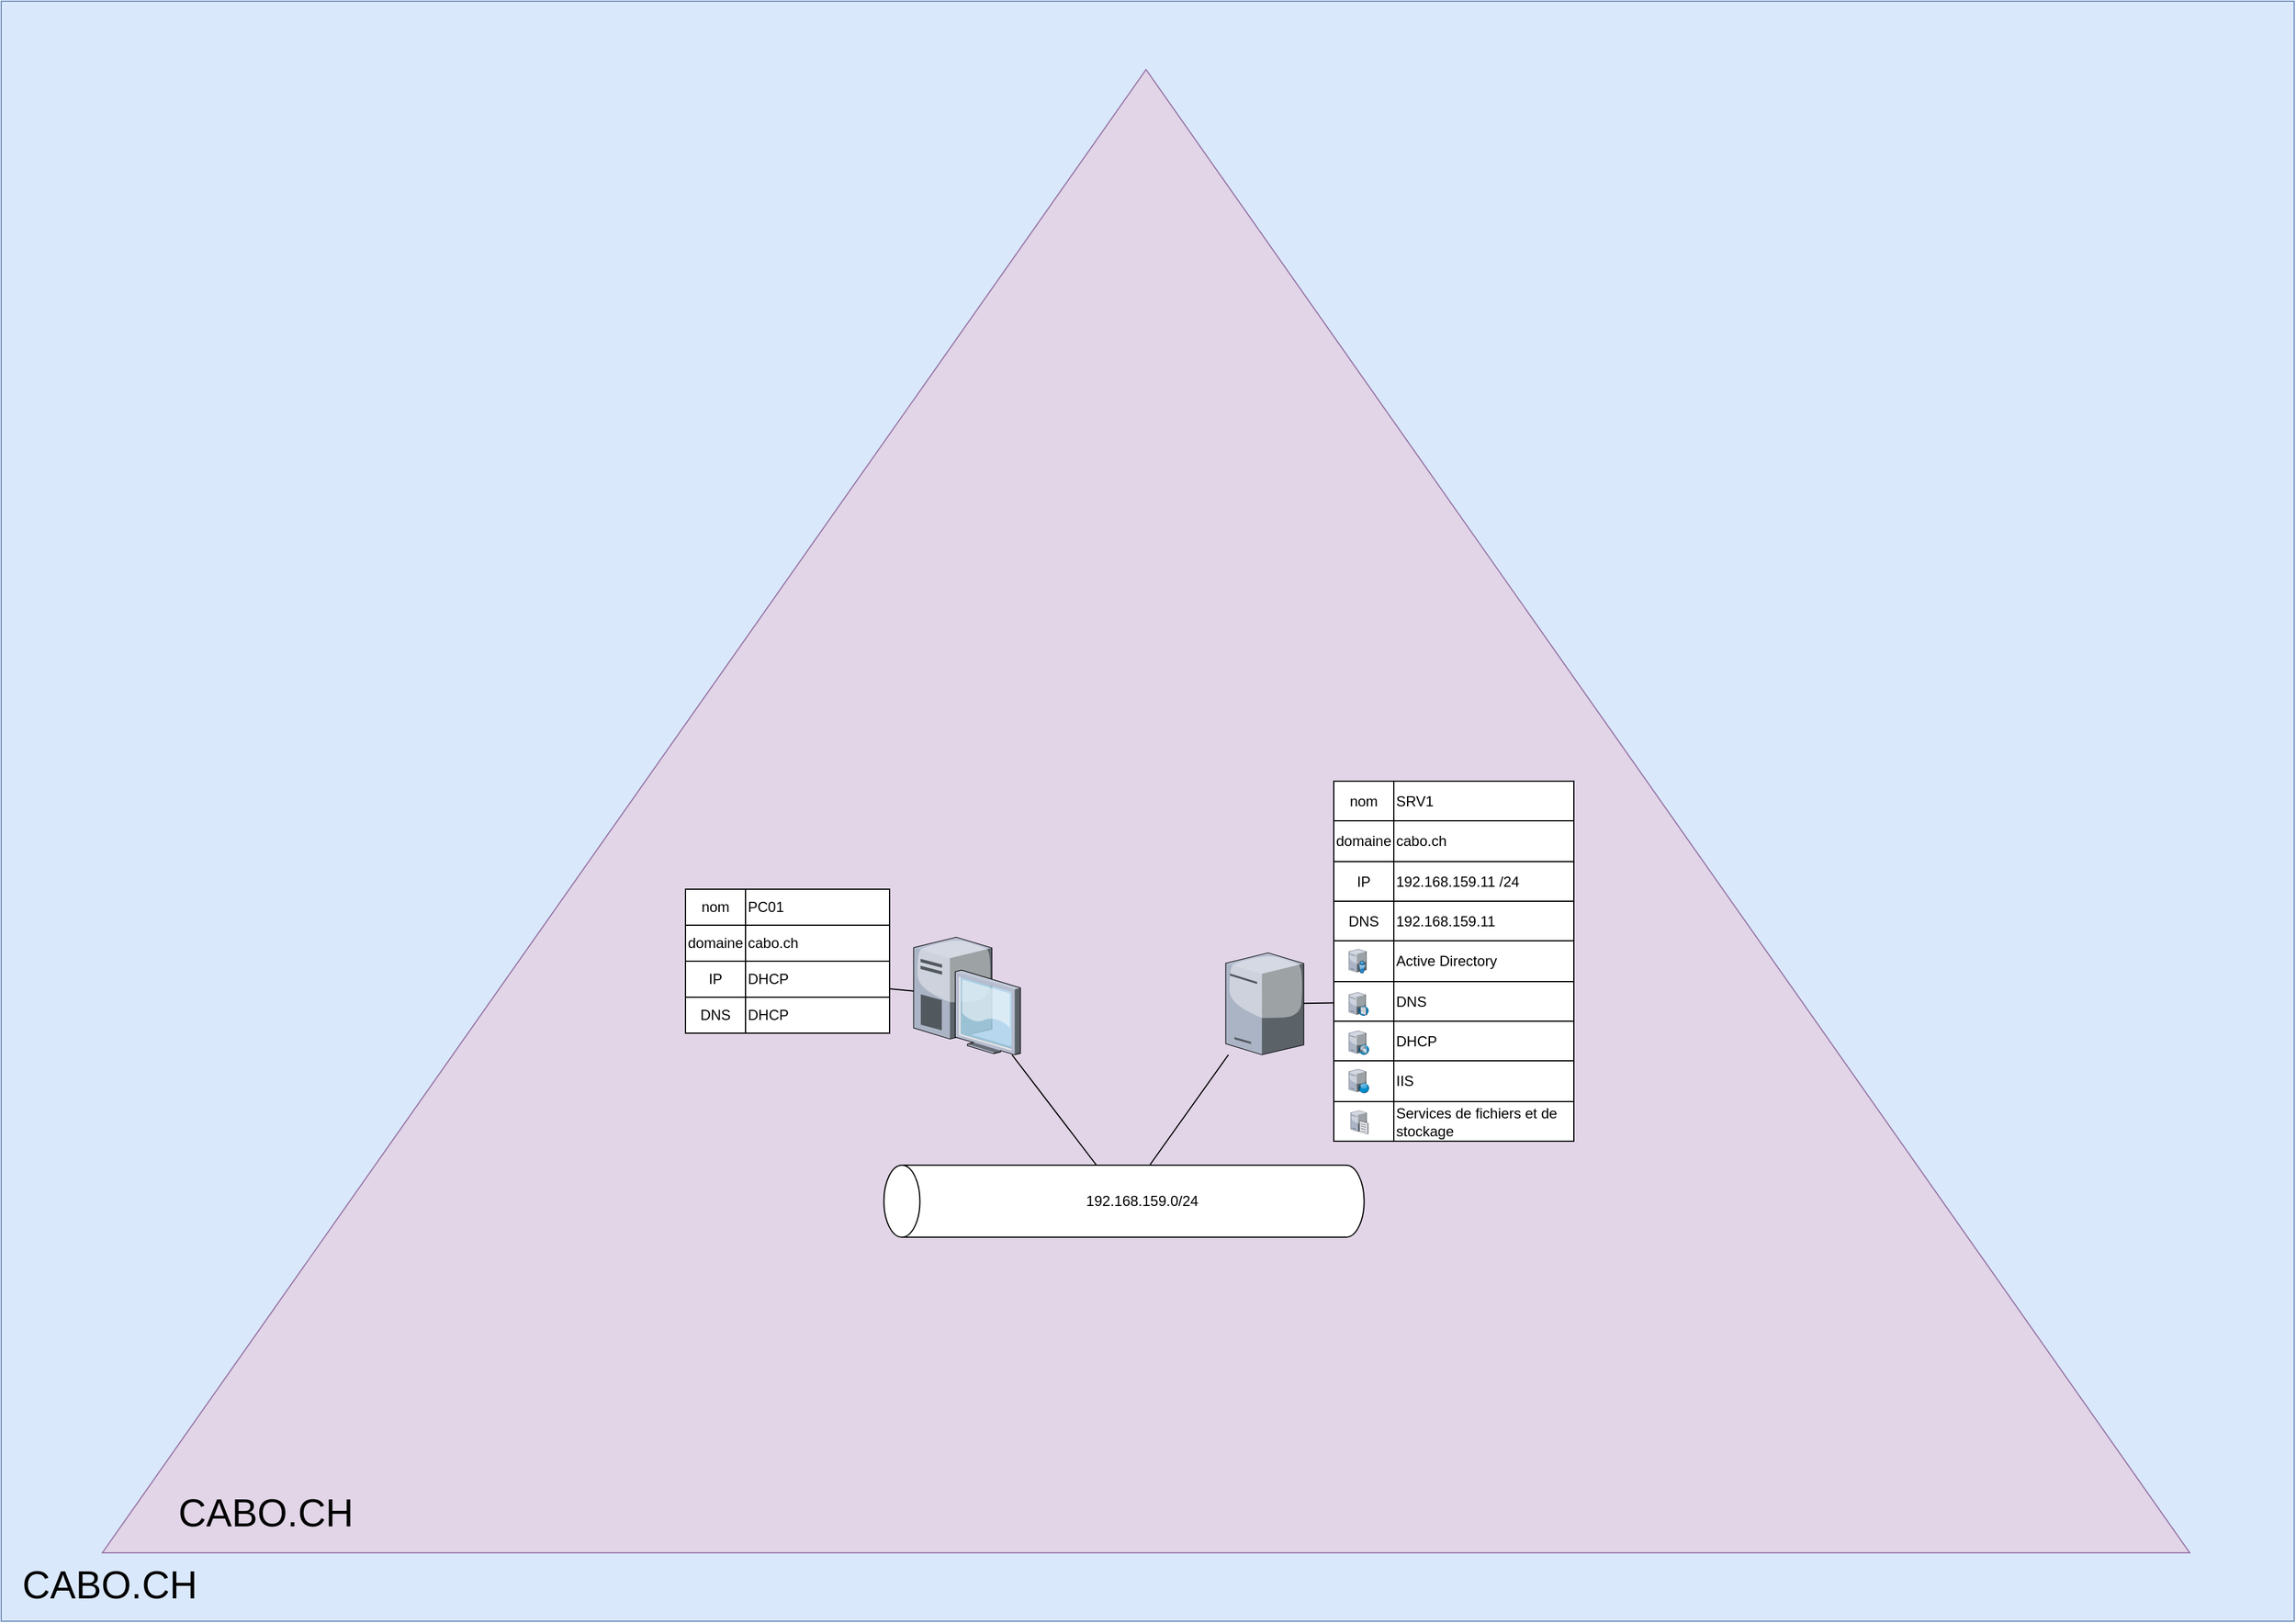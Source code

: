 <mxfile version="15.4.0" type="device"><diagram id="1HpGjEDfOVpS17Qn43Pt" name="Page-1"><mxGraphModel dx="2839" dy="1887" grid="1" gridSize="10" guides="1" tooltips="1" connect="1" arrows="1" fold="1" page="1" pageScale="1" pageWidth="827" pageHeight="1169" math="0" shadow="0"><root><mxCell id="0"/><mxCell id="1" parent="0"/><mxCell id="-kyeoJwahtp-xJOFDnog-60" value="" style="rounded=0;whiteSpace=wrap;html=1;align=left;container=1;collapsible=0;fillColor=#dae8fc;strokeColor=#6c8ebf;recursiveResize=0;expand=0;" vertex="1" parent="1"><mxGeometry x="-1090" y="-650" width="1910" height="1350" as="geometry"/></mxCell><mxCell id="-kyeoJwahtp-xJOFDnog-61" value="" style="triangle;whiteSpace=wrap;html=1;align=left;rotation=-90;container=1;collapsible=0;fillColor=#e1d5e7;strokeColor=#9673a6;recursiveResize=0;expand=0;" vertex="1" parent="-kyeoJwahtp-xJOFDnog-60"><mxGeometry x="335.63" y="-194.37" width="1235.97" height="1738.75" as="geometry"/></mxCell><mxCell id="-kyeoJwahtp-xJOFDnog-3" value="" style="group" vertex="1" connectable="0" parent="-kyeoJwahtp-xJOFDnog-61"><mxGeometry x="399.64" y="1164.37" width="400" height="60" as="geometry"/></mxCell><mxCell id="-kyeoJwahtp-xJOFDnog-1" value="" style="shape=cylinder3;whiteSpace=wrap;html=1;boundedLbl=1;backgroundOutline=1;size=15;rotation=-90;" vertex="1" parent="-kyeoJwahtp-xJOFDnog-3"><mxGeometry x="170" y="-170" width="60" height="400" as="geometry"/></mxCell><mxCell id="-kyeoJwahtp-xJOFDnog-2" value="192.168.159.0/24" style="text;html=1;align=center;verticalAlign=middle;resizable=0;points=[];autosize=1;strokeColor=none;fillColor=none;" vertex="1" parent="-kyeoJwahtp-xJOFDnog-3"><mxGeometry x="160" y="20" width="110" height="20" as="geometry"/></mxCell><mxCell id="-kyeoJwahtp-xJOFDnog-62" value="" style="edgeStyle=none;rounded=0;orthogonalLoop=1;jettySize=auto;html=1;endArrow=none;endFill=0;" edge="1" parent="-kyeoJwahtp-xJOFDnog-61" source="-kyeoJwahtp-xJOFDnog-4" target="-kyeoJwahtp-xJOFDnog-1"><mxGeometry relative="1" as="geometry"/></mxCell><mxCell id="-kyeoJwahtp-xJOFDnog-4" value="" style="verticalLabelPosition=bottom;sketch=0;aspect=fixed;html=1;verticalAlign=top;strokeColor=none;align=center;outlineConnect=0;shape=mxgraph.citrix.desktop;" vertex="1" parent="-kyeoJwahtp-xJOFDnog-61"><mxGeometry x="424.37" y="974.37" width="89" height="98" as="geometry"/></mxCell><mxCell id="-kyeoJwahtp-xJOFDnog-63" value="" style="edgeStyle=none;rounded=0;orthogonalLoop=1;jettySize=auto;html=1;endArrow=none;endFill=0;" edge="1" parent="-kyeoJwahtp-xJOFDnog-61" source="-kyeoJwahtp-xJOFDnog-5" target="-kyeoJwahtp-xJOFDnog-1"><mxGeometry relative="1" as="geometry"/></mxCell><mxCell id="-kyeoJwahtp-xJOFDnog-5" value="" style="verticalLabelPosition=bottom;sketch=0;aspect=fixed;html=1;verticalAlign=top;strokeColor=none;align=center;outlineConnect=0;shape=mxgraph.citrix.license_server;" vertex="1" parent="-kyeoJwahtp-xJOFDnog-61"><mxGeometry x="684.37" y="987.37" width="65" height="85" as="geometry"/></mxCell><mxCell id="-kyeoJwahtp-xJOFDnog-6" value="" style="shape=table;html=1;whiteSpace=wrap;startSize=0;container=1;collapsible=0;childLayout=tableLayout;" vertex="1" parent="-kyeoJwahtp-xJOFDnog-61"><mxGeometry x="234.37" y="934.37" width="170" height="120" as="geometry"/></mxCell><mxCell id="-kyeoJwahtp-xJOFDnog-7" value="" style="shape=partialRectangle;html=1;whiteSpace=wrap;collapsible=0;dropTarget=0;pointerEvents=0;fillColor=none;top=0;left=0;bottom=0;right=0;points=[[0,0.5],[1,0.5]];portConstraint=eastwest;" vertex="1" parent="-kyeoJwahtp-xJOFDnog-6"><mxGeometry width="170" height="30" as="geometry"/></mxCell><mxCell id="-kyeoJwahtp-xJOFDnog-8" value="nom&lt;br&gt;" style="shape=partialRectangle;html=1;whiteSpace=wrap;connectable=0;fillColor=none;top=0;left=0;bottom=0;right=0;overflow=hidden;pointerEvents=1;" vertex="1" parent="-kyeoJwahtp-xJOFDnog-7"><mxGeometry width="50" height="30" as="geometry"><mxRectangle width="50" height="30" as="alternateBounds"/></mxGeometry></mxCell><mxCell id="-kyeoJwahtp-xJOFDnog-9" value="PC01" style="shape=partialRectangle;html=1;whiteSpace=wrap;connectable=0;fillColor=none;top=0;left=0;bottom=0;right=0;overflow=hidden;pointerEvents=1;align=left;" vertex="1" parent="-kyeoJwahtp-xJOFDnog-7"><mxGeometry x="50" width="120" height="30" as="geometry"><mxRectangle width="120" height="30" as="alternateBounds"/></mxGeometry></mxCell><mxCell id="-kyeoJwahtp-xJOFDnog-11" value="" style="shape=partialRectangle;html=1;whiteSpace=wrap;collapsible=0;dropTarget=0;pointerEvents=0;fillColor=none;top=0;left=0;bottom=0;right=0;points=[[0,0.5],[1,0.5]];portConstraint=eastwest;" vertex="1" parent="-kyeoJwahtp-xJOFDnog-6"><mxGeometry y="30" width="170" height="30" as="geometry"/></mxCell><mxCell id="-kyeoJwahtp-xJOFDnog-12" value="domaine" style="shape=partialRectangle;html=1;whiteSpace=wrap;connectable=0;fillColor=none;top=0;left=0;bottom=0;right=0;overflow=hidden;pointerEvents=1;" vertex="1" parent="-kyeoJwahtp-xJOFDnog-11"><mxGeometry width="50" height="30" as="geometry"><mxRectangle width="50" height="30" as="alternateBounds"/></mxGeometry></mxCell><mxCell id="-kyeoJwahtp-xJOFDnog-13" value="cabo.ch" style="shape=partialRectangle;html=1;whiteSpace=wrap;connectable=0;fillColor=none;top=0;left=0;bottom=0;right=0;overflow=hidden;pointerEvents=1;align=left;" vertex="1" parent="-kyeoJwahtp-xJOFDnog-11"><mxGeometry x="50" width="120" height="30" as="geometry"><mxRectangle width="120" height="30" as="alternateBounds"/></mxGeometry></mxCell><mxCell id="-kyeoJwahtp-xJOFDnog-15" value="" style="shape=partialRectangle;html=1;whiteSpace=wrap;collapsible=0;dropTarget=0;pointerEvents=0;fillColor=none;top=0;left=0;bottom=0;right=0;points=[[0,0.5],[1,0.5]];portConstraint=eastwest;" vertex="1" parent="-kyeoJwahtp-xJOFDnog-6"><mxGeometry y="60" width="170" height="30" as="geometry"/></mxCell><mxCell id="-kyeoJwahtp-xJOFDnog-16" value="IP" style="shape=partialRectangle;html=1;whiteSpace=wrap;connectable=0;fillColor=none;top=0;left=0;bottom=0;right=0;overflow=hidden;pointerEvents=1;" vertex="1" parent="-kyeoJwahtp-xJOFDnog-15"><mxGeometry width="50" height="30" as="geometry"><mxRectangle width="50" height="30" as="alternateBounds"/></mxGeometry></mxCell><mxCell id="-kyeoJwahtp-xJOFDnog-17" value="DHCP" style="shape=partialRectangle;html=1;whiteSpace=wrap;connectable=0;fillColor=none;top=0;left=0;bottom=0;right=0;overflow=hidden;pointerEvents=1;align=left;" vertex="1" parent="-kyeoJwahtp-xJOFDnog-15"><mxGeometry x="50" width="120" height="30" as="geometry"><mxRectangle width="120" height="30" as="alternateBounds"/></mxGeometry></mxCell><mxCell id="-kyeoJwahtp-xJOFDnog-19" style="shape=partialRectangle;html=1;whiteSpace=wrap;collapsible=0;dropTarget=0;pointerEvents=0;fillColor=none;top=0;left=0;bottom=0;right=0;points=[[0,0.5],[1,0.5]];portConstraint=eastwest;" vertex="1" parent="-kyeoJwahtp-xJOFDnog-6"><mxGeometry y="90" width="170" height="30" as="geometry"/></mxCell><mxCell id="-kyeoJwahtp-xJOFDnog-20" value="DNS" style="shape=partialRectangle;html=1;whiteSpace=wrap;connectable=0;fillColor=none;top=0;left=0;bottom=0;right=0;overflow=hidden;pointerEvents=1;" vertex="1" parent="-kyeoJwahtp-xJOFDnog-19"><mxGeometry width="50" height="30" as="geometry"><mxRectangle width="50" height="30" as="alternateBounds"/></mxGeometry></mxCell><mxCell id="-kyeoJwahtp-xJOFDnog-21" value="DHCP" style="shape=partialRectangle;html=1;whiteSpace=wrap;connectable=0;fillColor=none;top=0;left=0;bottom=0;right=0;overflow=hidden;pointerEvents=1;align=left;" vertex="1" parent="-kyeoJwahtp-xJOFDnog-19"><mxGeometry x="50" width="120" height="30" as="geometry"><mxRectangle width="120" height="30" as="alternateBounds"/></mxGeometry></mxCell><mxCell id="-kyeoJwahtp-xJOFDnog-59" value="" style="edgeStyle=none;rounded=0;orthogonalLoop=1;jettySize=auto;html=1;endArrow=none;endFill=0;" edge="1" parent="-kyeoJwahtp-xJOFDnog-61" source="-kyeoJwahtp-xJOFDnog-4" target="-kyeoJwahtp-xJOFDnog-15"><mxGeometry relative="1" as="geometry"><mxPoint x="344.37" y="1023.37" as="targetPoint"/></mxGeometry></mxCell><mxCell id="-kyeoJwahtp-xJOFDnog-56" value="" style="group" vertex="1" connectable="0" parent="-kyeoJwahtp-xJOFDnog-61"><mxGeometry x="774.37" y="844.37" width="200" height="300" as="geometry"/></mxCell><mxCell id="-kyeoJwahtp-xJOFDnog-22" value="" style="shape=table;html=1;whiteSpace=wrap;startSize=0;container=1;collapsible=0;childLayout=tableLayout;" vertex="1" parent="-kyeoJwahtp-xJOFDnog-56"><mxGeometry width="200" height="300" as="geometry"/></mxCell><mxCell id="-kyeoJwahtp-xJOFDnog-23" value="" style="shape=partialRectangle;html=1;whiteSpace=wrap;collapsible=0;dropTarget=0;pointerEvents=0;fillColor=none;top=0;left=0;bottom=0;right=0;points=[[0,0.5],[1,0.5]];portConstraint=eastwest;" vertex="1" parent="-kyeoJwahtp-xJOFDnog-22"><mxGeometry width="200" height="33" as="geometry"/></mxCell><mxCell id="-kyeoJwahtp-xJOFDnog-24" value="nom&lt;br&gt;" style="shape=partialRectangle;html=1;whiteSpace=wrap;connectable=0;fillColor=none;top=0;left=0;bottom=0;right=0;overflow=hidden;pointerEvents=1;" vertex="1" parent="-kyeoJwahtp-xJOFDnog-23"><mxGeometry width="50" height="33" as="geometry"><mxRectangle width="50" height="33" as="alternateBounds"/></mxGeometry></mxCell><mxCell id="-kyeoJwahtp-xJOFDnog-25" value="SRV1" style="shape=partialRectangle;html=1;whiteSpace=wrap;connectable=0;fillColor=none;top=0;left=0;bottom=0;right=0;overflow=hidden;pointerEvents=1;align=left;" vertex="1" parent="-kyeoJwahtp-xJOFDnog-23"><mxGeometry x="50" width="150" height="33" as="geometry"><mxRectangle width="150" height="33" as="alternateBounds"/></mxGeometry></mxCell><mxCell id="-kyeoJwahtp-xJOFDnog-26" value="" style="shape=partialRectangle;html=1;whiteSpace=wrap;collapsible=0;dropTarget=0;pointerEvents=0;fillColor=none;top=0;left=0;bottom=0;right=0;points=[[0,0.5],[1,0.5]];portConstraint=eastwest;" vertex="1" parent="-kyeoJwahtp-xJOFDnog-22"><mxGeometry y="33" width="200" height="34" as="geometry"/></mxCell><mxCell id="-kyeoJwahtp-xJOFDnog-27" value="domaine" style="shape=partialRectangle;html=1;whiteSpace=wrap;connectable=0;fillColor=none;top=0;left=0;bottom=0;right=0;overflow=hidden;pointerEvents=1;" vertex="1" parent="-kyeoJwahtp-xJOFDnog-26"><mxGeometry width="50" height="34" as="geometry"><mxRectangle width="50" height="34" as="alternateBounds"/></mxGeometry></mxCell><mxCell id="-kyeoJwahtp-xJOFDnog-28" value="cabo.ch" style="shape=partialRectangle;html=1;whiteSpace=wrap;connectable=0;fillColor=none;top=0;left=0;bottom=0;right=0;overflow=hidden;pointerEvents=1;align=left;" vertex="1" parent="-kyeoJwahtp-xJOFDnog-26"><mxGeometry x="50" width="150" height="34" as="geometry"><mxRectangle width="150" height="34" as="alternateBounds"/></mxGeometry></mxCell><mxCell id="-kyeoJwahtp-xJOFDnog-29" value="" style="shape=partialRectangle;html=1;whiteSpace=wrap;collapsible=0;dropTarget=0;pointerEvents=0;fillColor=none;top=0;left=0;bottom=0;right=0;points=[[0,0.5],[1,0.5]];portConstraint=eastwest;" vertex="1" parent="-kyeoJwahtp-xJOFDnog-22"><mxGeometry y="67" width="200" height="33" as="geometry"/></mxCell><mxCell id="-kyeoJwahtp-xJOFDnog-30" value="IP" style="shape=partialRectangle;html=1;whiteSpace=wrap;connectable=0;fillColor=none;top=0;left=0;bottom=0;right=0;overflow=hidden;pointerEvents=1;" vertex="1" parent="-kyeoJwahtp-xJOFDnog-29"><mxGeometry width="50" height="33" as="geometry"><mxRectangle width="50" height="33" as="alternateBounds"/></mxGeometry></mxCell><mxCell id="-kyeoJwahtp-xJOFDnog-31" value="192.168.159.11 /24" style="shape=partialRectangle;html=1;whiteSpace=wrap;connectable=0;fillColor=none;top=0;left=0;bottom=0;right=0;overflow=hidden;pointerEvents=1;align=left;" vertex="1" parent="-kyeoJwahtp-xJOFDnog-29"><mxGeometry x="50" width="150" height="33" as="geometry"><mxRectangle width="150" height="33" as="alternateBounds"/></mxGeometry></mxCell><mxCell id="-kyeoJwahtp-xJOFDnog-32" style="shape=partialRectangle;html=1;whiteSpace=wrap;collapsible=0;dropTarget=0;pointerEvents=0;fillColor=none;top=0;left=0;bottom=0;right=0;points=[[0,0.5],[1,0.5]];portConstraint=eastwest;" vertex="1" parent="-kyeoJwahtp-xJOFDnog-22"><mxGeometry y="100" width="200" height="33" as="geometry"/></mxCell><mxCell id="-kyeoJwahtp-xJOFDnog-33" value="DNS" style="shape=partialRectangle;html=1;whiteSpace=wrap;connectable=0;fillColor=none;top=0;left=0;bottom=0;right=0;overflow=hidden;pointerEvents=1;" vertex="1" parent="-kyeoJwahtp-xJOFDnog-32"><mxGeometry width="50" height="33" as="geometry"><mxRectangle width="50" height="33" as="alternateBounds"/></mxGeometry></mxCell><mxCell id="-kyeoJwahtp-xJOFDnog-34" value="192.168.159.11" style="shape=partialRectangle;html=1;whiteSpace=wrap;connectable=0;fillColor=none;top=0;left=0;bottom=0;right=0;overflow=hidden;pointerEvents=1;align=left;" vertex="1" parent="-kyeoJwahtp-xJOFDnog-32"><mxGeometry x="50" width="150" height="33" as="geometry"><mxRectangle width="150" height="33" as="alternateBounds"/></mxGeometry></mxCell><mxCell id="-kyeoJwahtp-xJOFDnog-35" style="shape=partialRectangle;html=1;whiteSpace=wrap;collapsible=0;dropTarget=0;pointerEvents=0;fillColor=none;top=0;left=0;bottom=0;right=0;points=[[0,0.5],[1,0.5]];portConstraint=eastwest;" vertex="1" parent="-kyeoJwahtp-xJOFDnog-22"><mxGeometry y="133" width="200" height="34" as="geometry"/></mxCell><mxCell id="-kyeoJwahtp-xJOFDnog-36" style="shape=partialRectangle;html=1;whiteSpace=wrap;connectable=0;fillColor=none;top=0;left=0;bottom=0;right=0;overflow=hidden;pointerEvents=1;" vertex="1" parent="-kyeoJwahtp-xJOFDnog-35"><mxGeometry width="50" height="34" as="geometry"><mxRectangle width="50" height="34" as="alternateBounds"/></mxGeometry></mxCell><mxCell id="-kyeoJwahtp-xJOFDnog-37" value="Active Directory" style="shape=partialRectangle;html=1;whiteSpace=wrap;connectable=0;fillColor=none;top=0;left=0;bottom=0;right=0;overflow=hidden;pointerEvents=1;align=left;" vertex="1" parent="-kyeoJwahtp-xJOFDnog-35"><mxGeometry x="50" width="150" height="34" as="geometry"><mxRectangle width="150" height="34" as="alternateBounds"/></mxGeometry></mxCell><mxCell id="-kyeoJwahtp-xJOFDnog-38" style="shape=partialRectangle;html=1;whiteSpace=wrap;collapsible=0;dropTarget=0;pointerEvents=0;fillColor=none;top=0;left=0;bottom=0;right=0;points=[[0,0.5],[1,0.5]];portConstraint=eastwest;" vertex="1" parent="-kyeoJwahtp-xJOFDnog-22"><mxGeometry y="167" width="200" height="33" as="geometry"/></mxCell><mxCell id="-kyeoJwahtp-xJOFDnog-39" style="shape=partialRectangle;html=1;whiteSpace=wrap;connectable=0;fillColor=none;top=0;left=0;bottom=0;right=0;overflow=hidden;pointerEvents=1;" vertex="1" parent="-kyeoJwahtp-xJOFDnog-38"><mxGeometry width="50" height="33" as="geometry"><mxRectangle width="50" height="33" as="alternateBounds"/></mxGeometry></mxCell><mxCell id="-kyeoJwahtp-xJOFDnog-40" value="DNS" style="shape=partialRectangle;html=1;whiteSpace=wrap;connectable=0;fillColor=none;top=0;left=0;bottom=0;right=0;overflow=hidden;pointerEvents=1;align=left;" vertex="1" parent="-kyeoJwahtp-xJOFDnog-38"><mxGeometry x="50" width="150" height="33" as="geometry"><mxRectangle width="150" height="33" as="alternateBounds"/></mxGeometry></mxCell><mxCell id="-kyeoJwahtp-xJOFDnog-41" style="shape=partialRectangle;html=1;whiteSpace=wrap;collapsible=0;dropTarget=0;pointerEvents=0;fillColor=none;top=0;left=0;bottom=0;right=0;points=[[0,0.5],[1,0.5]];portConstraint=eastwest;" vertex="1" parent="-kyeoJwahtp-xJOFDnog-22"><mxGeometry y="200" width="200" height="33" as="geometry"/></mxCell><mxCell id="-kyeoJwahtp-xJOFDnog-42" style="shape=partialRectangle;html=1;whiteSpace=wrap;connectable=0;fillColor=none;top=0;left=0;bottom=0;right=0;overflow=hidden;pointerEvents=1;" vertex="1" parent="-kyeoJwahtp-xJOFDnog-41"><mxGeometry width="50" height="33" as="geometry"><mxRectangle width="50" height="33" as="alternateBounds"/></mxGeometry></mxCell><mxCell id="-kyeoJwahtp-xJOFDnog-43" value="DHCP" style="shape=partialRectangle;html=1;whiteSpace=wrap;connectable=0;fillColor=none;top=0;left=0;bottom=0;right=0;overflow=hidden;pointerEvents=1;align=left;" vertex="1" parent="-kyeoJwahtp-xJOFDnog-41"><mxGeometry x="50" width="150" height="33" as="geometry"><mxRectangle width="150" height="33" as="alternateBounds"/></mxGeometry></mxCell><mxCell id="-kyeoJwahtp-xJOFDnog-44" style="shape=partialRectangle;html=1;whiteSpace=wrap;collapsible=0;dropTarget=0;pointerEvents=0;fillColor=none;top=0;left=0;bottom=0;right=0;points=[[0,0.5],[1,0.5]];portConstraint=eastwest;" vertex="1" parent="-kyeoJwahtp-xJOFDnog-22"><mxGeometry y="233" width="200" height="34" as="geometry"/></mxCell><mxCell id="-kyeoJwahtp-xJOFDnog-45" style="shape=partialRectangle;html=1;whiteSpace=wrap;connectable=0;fillColor=none;top=0;left=0;bottom=0;right=0;overflow=hidden;pointerEvents=1;" vertex="1" parent="-kyeoJwahtp-xJOFDnog-44"><mxGeometry width="50" height="34" as="geometry"><mxRectangle width="50" height="34" as="alternateBounds"/></mxGeometry></mxCell><mxCell id="-kyeoJwahtp-xJOFDnog-46" value="IIS" style="shape=partialRectangle;html=1;whiteSpace=wrap;connectable=0;fillColor=none;top=0;left=0;bottom=0;right=0;overflow=hidden;pointerEvents=1;align=left;" vertex="1" parent="-kyeoJwahtp-xJOFDnog-44"><mxGeometry x="50" width="150" height="34" as="geometry"><mxRectangle width="150" height="34" as="alternateBounds"/></mxGeometry></mxCell><mxCell id="-kyeoJwahtp-xJOFDnog-47" style="shape=partialRectangle;html=1;whiteSpace=wrap;collapsible=0;dropTarget=0;pointerEvents=0;fillColor=none;top=0;left=0;bottom=0;right=0;points=[[0,0.5],[1,0.5]];portConstraint=eastwest;" vertex="1" parent="-kyeoJwahtp-xJOFDnog-22"><mxGeometry y="267" width="200" height="33" as="geometry"/></mxCell><mxCell id="-kyeoJwahtp-xJOFDnog-48" value="&lt;span style=&quot;color: rgba(0 , 0 , 0 , 0) ; font-family: monospace ; font-size: 0px&quot;&gt;%3CmxGraphModel%3E%3Croot%3E%3CmxCell%20id%3D%220%22%2F%3E%3CmxCell%20id%3D%221%22%20parent%3D%220%22%2F%3E%3CmxCell%20id%3D%222%22%20value%3D%22%22%20style%3D%22verticalLabelPosition%3Dbottom%3Bsketch%3D0%3Baspect%3Dfixed%3Bhtml%3D1%3BverticalAlign%3Dtop%3BstrokeColor%3Dnone%3Balign%3Dcenter%3BoutlineConnect%3D0%3Bshape%3Dmxgraph.citrix.file_server%3B%22%20vertex%3D%221%22%20parent%3D%221%22%3E%3CmxGeometry%20x%3D%22620%22%20y%3D%22410%22%20width%3D%2214.64%22%20height%3D%2220%22%20as%3D%22geometry%22%2F%3E%3C%2FmxCell%3E%3C%2Froot%3E%3C%2FmxGraphModel%3E&lt;/span&gt;" style="shape=partialRectangle;html=1;whiteSpace=wrap;connectable=0;fillColor=none;top=0;left=0;bottom=0;right=0;overflow=hidden;pointerEvents=1;dropTarget=1;" vertex="1" parent="-kyeoJwahtp-xJOFDnog-47"><mxGeometry width="50" height="33" as="geometry"><mxRectangle width="50" height="33" as="alternateBounds"/></mxGeometry></mxCell><mxCell id="-kyeoJwahtp-xJOFDnog-49" value="Services de fichiers et de stockage" style="shape=partialRectangle;html=1;whiteSpace=wrap;connectable=0;fillColor=none;top=0;left=0;bottom=0;right=0;overflow=hidden;pointerEvents=1;align=left;" vertex="1" parent="-kyeoJwahtp-xJOFDnog-47"><mxGeometry x="50" width="150" height="33" as="geometry"><mxRectangle width="150" height="33" as="alternateBounds"/></mxGeometry></mxCell><mxCell id="-kyeoJwahtp-xJOFDnog-50" value="" style="verticalLabelPosition=bottom;sketch=0;aspect=fixed;html=1;verticalAlign=top;strokeColor=none;align=center;outlineConnect=0;shape=mxgraph.citrix.directory_server;" vertex="1" parent="-kyeoJwahtp-xJOFDnog-56"><mxGeometry x="12.48" y="140" width="14.69" height="20" as="geometry"/></mxCell><mxCell id="-kyeoJwahtp-xJOFDnog-51" value="" style="verticalLabelPosition=bottom;sketch=0;aspect=fixed;html=1;verticalAlign=top;strokeColor=none;align=center;outlineConnect=0;shape=mxgraph.citrix.dns_server;" vertex="1" parent="-kyeoJwahtp-xJOFDnog-56"><mxGeometry x="12.48" y="175.5" width="16.54" height="20" as="geometry"/></mxCell><mxCell id="-kyeoJwahtp-xJOFDnog-52" value="" style="verticalLabelPosition=bottom;sketch=0;aspect=fixed;html=1;verticalAlign=top;strokeColor=none;align=center;outlineConnect=0;shape=mxgraph.citrix.dhcp_server;" vertex="1" parent="-kyeoJwahtp-xJOFDnog-56"><mxGeometry x="12.48" y="208" width="16.89" height="20" as="geometry"/></mxCell><mxCell id="-kyeoJwahtp-xJOFDnog-54" value="" style="verticalLabelPosition=bottom;sketch=0;aspect=fixed;html=1;verticalAlign=top;strokeColor=none;align=center;outlineConnect=0;shape=mxgraph.citrix.web_server;" vertex="1" parent="-kyeoJwahtp-xJOFDnog-56"><mxGeometry x="12.48" y="240" width="17" height="20" as="geometry"/></mxCell><mxCell id="-kyeoJwahtp-xJOFDnog-55" value="" style="verticalLabelPosition=bottom;sketch=0;aspect=fixed;html=1;verticalAlign=top;strokeColor=none;align=center;outlineConnect=0;shape=mxgraph.citrix.file_server;" vertex="1" parent="-kyeoJwahtp-xJOFDnog-56"><mxGeometry x="14.0" y="274" width="14.64" height="20" as="geometry"/></mxCell><mxCell id="-kyeoJwahtp-xJOFDnog-57" value="" style="rounded=0;orthogonalLoop=1;jettySize=auto;html=1;endArrow=none;endFill=0;" edge="1" parent="-kyeoJwahtp-xJOFDnog-61" source="-kyeoJwahtp-xJOFDnog-5" target="-kyeoJwahtp-xJOFDnog-38"><mxGeometry relative="1" as="geometry"/></mxCell><mxCell id="-kyeoJwahtp-xJOFDnog-65" value="CABO.CH" style="text;html=1;align=center;verticalAlign=middle;resizable=0;points=[];autosize=1;strokeColor=none;fillColor=none;fontSize=32;" vertex="1" parent="-kyeoJwahtp-xJOFDnog-61"><mxGeometry x="-195.63" y="1434.37" width="160" height="40" as="geometry"/></mxCell><mxCell id="-kyeoJwahtp-xJOFDnog-64" value="CABO.CH" style="text;html=1;align=center;verticalAlign=middle;resizable=0;points=[];autosize=1;strokeColor=none;fillColor=none;fontSize=32;" vertex="1" parent="-kyeoJwahtp-xJOFDnog-60"><mxGeometry x="10" y="1300" width="160" height="40" as="geometry"/></mxCell></root></mxGraphModel></diagram></mxfile>